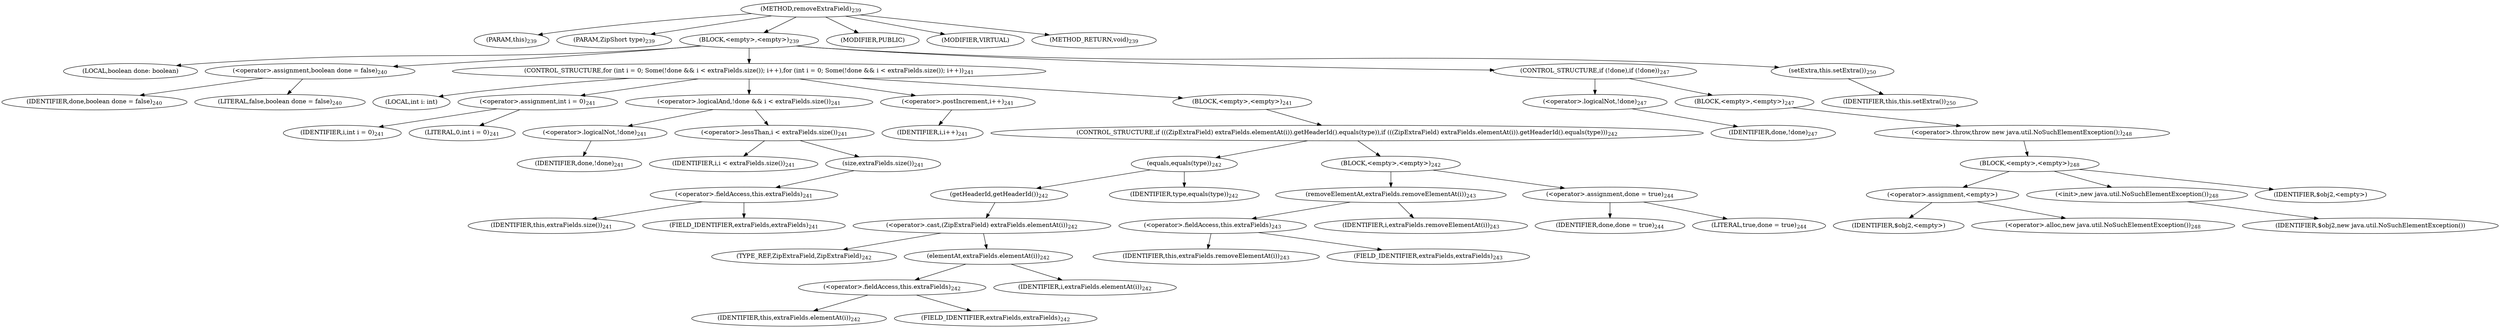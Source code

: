digraph "removeExtraField" {  
"418" [label = <(METHOD,removeExtraField)<SUB>239</SUB>> ]
"31" [label = <(PARAM,this)<SUB>239</SUB>> ]
"419" [label = <(PARAM,ZipShort type)<SUB>239</SUB>> ]
"420" [label = <(BLOCK,&lt;empty&gt;,&lt;empty&gt;)<SUB>239</SUB>> ]
"421" [label = <(LOCAL,boolean done: boolean)> ]
"422" [label = <(&lt;operator&gt;.assignment,boolean done = false)<SUB>240</SUB>> ]
"423" [label = <(IDENTIFIER,done,boolean done = false)<SUB>240</SUB>> ]
"424" [label = <(LITERAL,false,boolean done = false)<SUB>240</SUB>> ]
"425" [label = <(CONTROL_STRUCTURE,for (int i = 0; Some(!done &amp;&amp; i &lt; extraFields.size()); i++),for (int i = 0; Some(!done &amp;&amp; i &lt; extraFields.size()); i++))<SUB>241</SUB>> ]
"426" [label = <(LOCAL,int i: int)> ]
"427" [label = <(&lt;operator&gt;.assignment,int i = 0)<SUB>241</SUB>> ]
"428" [label = <(IDENTIFIER,i,int i = 0)<SUB>241</SUB>> ]
"429" [label = <(LITERAL,0,int i = 0)<SUB>241</SUB>> ]
"430" [label = <(&lt;operator&gt;.logicalAnd,!done &amp;&amp; i &lt; extraFields.size())<SUB>241</SUB>> ]
"431" [label = <(&lt;operator&gt;.logicalNot,!done)<SUB>241</SUB>> ]
"432" [label = <(IDENTIFIER,done,!done)<SUB>241</SUB>> ]
"433" [label = <(&lt;operator&gt;.lessThan,i &lt; extraFields.size())<SUB>241</SUB>> ]
"434" [label = <(IDENTIFIER,i,i &lt; extraFields.size())<SUB>241</SUB>> ]
"435" [label = <(size,extraFields.size())<SUB>241</SUB>> ]
"436" [label = <(&lt;operator&gt;.fieldAccess,this.extraFields)<SUB>241</SUB>> ]
"437" [label = <(IDENTIFIER,this,extraFields.size())<SUB>241</SUB>> ]
"438" [label = <(FIELD_IDENTIFIER,extraFields,extraFields)<SUB>241</SUB>> ]
"439" [label = <(&lt;operator&gt;.postIncrement,i++)<SUB>241</SUB>> ]
"440" [label = <(IDENTIFIER,i,i++)<SUB>241</SUB>> ]
"441" [label = <(BLOCK,&lt;empty&gt;,&lt;empty&gt;)<SUB>241</SUB>> ]
"442" [label = <(CONTROL_STRUCTURE,if (((ZipExtraField) extraFields.elementAt(i)).getHeaderId().equals(type)),if (((ZipExtraField) extraFields.elementAt(i)).getHeaderId().equals(type)))<SUB>242</SUB>> ]
"443" [label = <(equals,equals(type))<SUB>242</SUB>> ]
"444" [label = <(getHeaderId,getHeaderId())<SUB>242</SUB>> ]
"445" [label = <(&lt;operator&gt;.cast,(ZipExtraField) extraFields.elementAt(i))<SUB>242</SUB>> ]
"446" [label = <(TYPE_REF,ZipExtraField,ZipExtraField)<SUB>242</SUB>> ]
"447" [label = <(elementAt,extraFields.elementAt(i))<SUB>242</SUB>> ]
"448" [label = <(&lt;operator&gt;.fieldAccess,this.extraFields)<SUB>242</SUB>> ]
"449" [label = <(IDENTIFIER,this,extraFields.elementAt(i))<SUB>242</SUB>> ]
"450" [label = <(FIELD_IDENTIFIER,extraFields,extraFields)<SUB>242</SUB>> ]
"451" [label = <(IDENTIFIER,i,extraFields.elementAt(i))<SUB>242</SUB>> ]
"452" [label = <(IDENTIFIER,type,equals(type))<SUB>242</SUB>> ]
"453" [label = <(BLOCK,&lt;empty&gt;,&lt;empty&gt;)<SUB>242</SUB>> ]
"454" [label = <(removeElementAt,extraFields.removeElementAt(i))<SUB>243</SUB>> ]
"455" [label = <(&lt;operator&gt;.fieldAccess,this.extraFields)<SUB>243</SUB>> ]
"456" [label = <(IDENTIFIER,this,extraFields.removeElementAt(i))<SUB>243</SUB>> ]
"457" [label = <(FIELD_IDENTIFIER,extraFields,extraFields)<SUB>243</SUB>> ]
"458" [label = <(IDENTIFIER,i,extraFields.removeElementAt(i))<SUB>243</SUB>> ]
"459" [label = <(&lt;operator&gt;.assignment,done = true)<SUB>244</SUB>> ]
"460" [label = <(IDENTIFIER,done,done = true)<SUB>244</SUB>> ]
"461" [label = <(LITERAL,true,done = true)<SUB>244</SUB>> ]
"462" [label = <(CONTROL_STRUCTURE,if (!done),if (!done))<SUB>247</SUB>> ]
"463" [label = <(&lt;operator&gt;.logicalNot,!done)<SUB>247</SUB>> ]
"464" [label = <(IDENTIFIER,done,!done)<SUB>247</SUB>> ]
"465" [label = <(BLOCK,&lt;empty&gt;,&lt;empty&gt;)<SUB>247</SUB>> ]
"466" [label = <(&lt;operator&gt;.throw,throw new java.util.NoSuchElementException();)<SUB>248</SUB>> ]
"467" [label = <(BLOCK,&lt;empty&gt;,&lt;empty&gt;)<SUB>248</SUB>> ]
"468" [label = <(&lt;operator&gt;.assignment,&lt;empty&gt;)> ]
"469" [label = <(IDENTIFIER,$obj2,&lt;empty&gt;)> ]
"470" [label = <(&lt;operator&gt;.alloc,new java.util.NoSuchElementException())<SUB>248</SUB>> ]
"471" [label = <(&lt;init&gt;,new java.util.NoSuchElementException())<SUB>248</SUB>> ]
"472" [label = <(IDENTIFIER,$obj2,new java.util.NoSuchElementException())> ]
"473" [label = <(IDENTIFIER,$obj2,&lt;empty&gt;)> ]
"474" [label = <(setExtra,this.setExtra())<SUB>250</SUB>> ]
"30" [label = <(IDENTIFIER,this,this.setExtra())<SUB>250</SUB>> ]
"475" [label = <(MODIFIER,PUBLIC)> ]
"476" [label = <(MODIFIER,VIRTUAL)> ]
"477" [label = <(METHOD_RETURN,void)<SUB>239</SUB>> ]
  "418" -> "31" 
  "418" -> "419" 
  "418" -> "420" 
  "418" -> "475" 
  "418" -> "476" 
  "418" -> "477" 
  "420" -> "421" 
  "420" -> "422" 
  "420" -> "425" 
  "420" -> "462" 
  "420" -> "474" 
  "422" -> "423" 
  "422" -> "424" 
  "425" -> "426" 
  "425" -> "427" 
  "425" -> "430" 
  "425" -> "439" 
  "425" -> "441" 
  "427" -> "428" 
  "427" -> "429" 
  "430" -> "431" 
  "430" -> "433" 
  "431" -> "432" 
  "433" -> "434" 
  "433" -> "435" 
  "435" -> "436" 
  "436" -> "437" 
  "436" -> "438" 
  "439" -> "440" 
  "441" -> "442" 
  "442" -> "443" 
  "442" -> "453" 
  "443" -> "444" 
  "443" -> "452" 
  "444" -> "445" 
  "445" -> "446" 
  "445" -> "447" 
  "447" -> "448" 
  "447" -> "451" 
  "448" -> "449" 
  "448" -> "450" 
  "453" -> "454" 
  "453" -> "459" 
  "454" -> "455" 
  "454" -> "458" 
  "455" -> "456" 
  "455" -> "457" 
  "459" -> "460" 
  "459" -> "461" 
  "462" -> "463" 
  "462" -> "465" 
  "463" -> "464" 
  "465" -> "466" 
  "466" -> "467" 
  "467" -> "468" 
  "467" -> "471" 
  "467" -> "473" 
  "468" -> "469" 
  "468" -> "470" 
  "471" -> "472" 
  "474" -> "30" 
}

